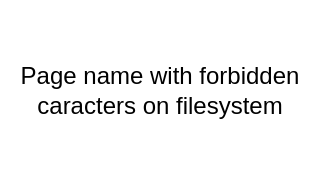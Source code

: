 <mxfile>
    <diagram id="X8QYppKJCXJwtFk-VE_X" name="Page &lt;&gt;:&quot;/\|?*">
        <mxGraphModel dx="1104" dy="743" grid="1" gridSize="10" guides="1" tooltips="1" connect="1" arrows="1" fold="1" page="1" pageScale="1" pageWidth="827" pageHeight="1169" math="0" shadow="0">
            <root>
                <mxCell id="0"/>
                <mxCell id="1" parent="0"/>
                <mxCell id="2" value="Page name with forbidden caracters on filesystem" style="text;html=1;strokeColor=none;fillColor=none;align=center;verticalAlign=middle;whiteSpace=wrap;rounded=0;" vertex="1" parent="1">
                    <mxGeometry x="200" y="80" width="160" height="90" as="geometry"/>
                </mxCell>
            </root>
        </mxGraphModel>
    </diagram>
</mxfile>